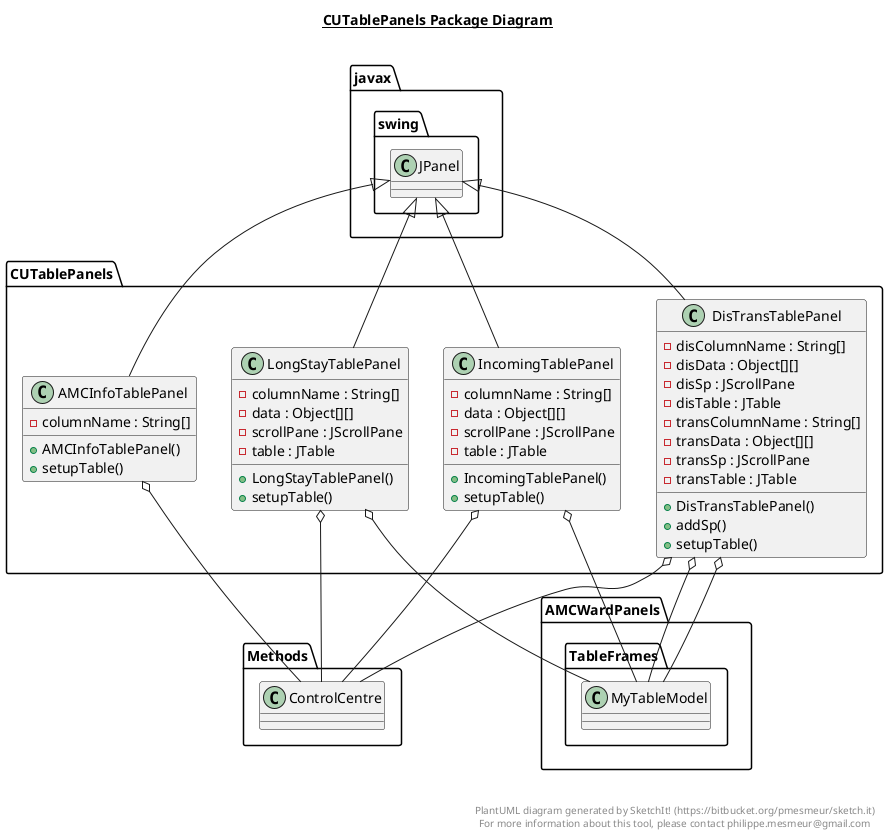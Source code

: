 @startuml

title __CUTablePanels Package Diagram__\n


    namespace CUTablePanels {
      class CUTablePanels.AMCInfoTablePanel {
          - columnName : String[]
          + AMCInfoTablePanel()
          + setupTable()
      }
    }

  

    namespace CUTablePanels {
      class CUTablePanels.DisTransTablePanel {
          - disColumnName : String[]
          - disData : Object[][]
          - disSp : JScrollPane
          - disTable : JTable
          - transColumnName : String[]
          - transData : Object[][]
          - transSp : JScrollPane
          - transTable : JTable
          + DisTransTablePanel()
          + addSp()
          + setupTable()
      }
    }

  

    namespace CUTablePanels {
      class CUTablePanels.IncomingTablePanel {
          - columnName : String[]
          - data : Object[][]
          - scrollPane : JScrollPane
          - table : JTable
          + IncomingTablePanel()
          + setupTable()
      }
    }

  

    namespace CUTablePanels {
      class CUTablePanels.LongStayTablePanel {
          - columnName : String[]
          - data : Object[][]
          - scrollPane : JScrollPane
          - table : JTable
          + LongStayTablePanel()
          + setupTable()
      }
    }

  

  CUTablePanels.AMCInfoTablePanel -up-|> javax.swing.JPanel
  CUTablePanels.AMCInfoTablePanel o-- Methods.ControlCentre
  CUTablePanels.DisTransTablePanel -up-|> javax.swing.JPanel
  CUTablePanels.DisTransTablePanel o-- AMCWardPanels.TableFrames.MyTableModel
  CUTablePanels.DisTransTablePanel o-- Methods.ControlCentre
  CUTablePanels.DisTransTablePanel o-- AMCWardPanels.TableFrames.MyTableModel
  CUTablePanels.IncomingTablePanel -up-|> javax.swing.JPanel
  CUTablePanels.IncomingTablePanel o-- Methods.ControlCentre
  CUTablePanels.IncomingTablePanel o-- AMCWardPanels.TableFrames.MyTableModel
  CUTablePanels.LongStayTablePanel -up-|> javax.swing.JPanel
  CUTablePanels.LongStayTablePanel o-- Methods.ControlCentre
  CUTablePanels.LongStayTablePanel o-- AMCWardPanels.TableFrames.MyTableModel


right footer


PlantUML diagram generated by SketchIt! (https://bitbucket.org/pmesmeur/sketch.it)
For more information about this tool, please contact philippe.mesmeur@gmail.com
endfooter

@enduml
